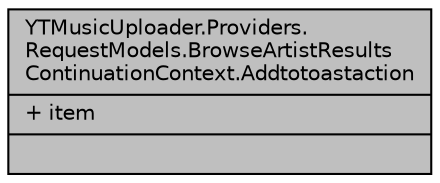 digraph "YTMusicUploader.Providers.RequestModels.BrowseArtistResultsContinuationContext.Addtotoastaction"
{
 // LATEX_PDF_SIZE
  edge [fontname="Helvetica",fontsize="10",labelfontname="Helvetica",labelfontsize="10"];
  node [fontname="Helvetica",fontsize="10",shape=record];
  Node1 [label="{YTMusicUploader.Providers.\lRequestModels.BrowseArtistResults\lContinuationContext.Addtotoastaction\n|+ item\l|}",height=0.2,width=0.4,color="black", fillcolor="grey75", style="filled", fontcolor="black",tooltip=" "];
}
